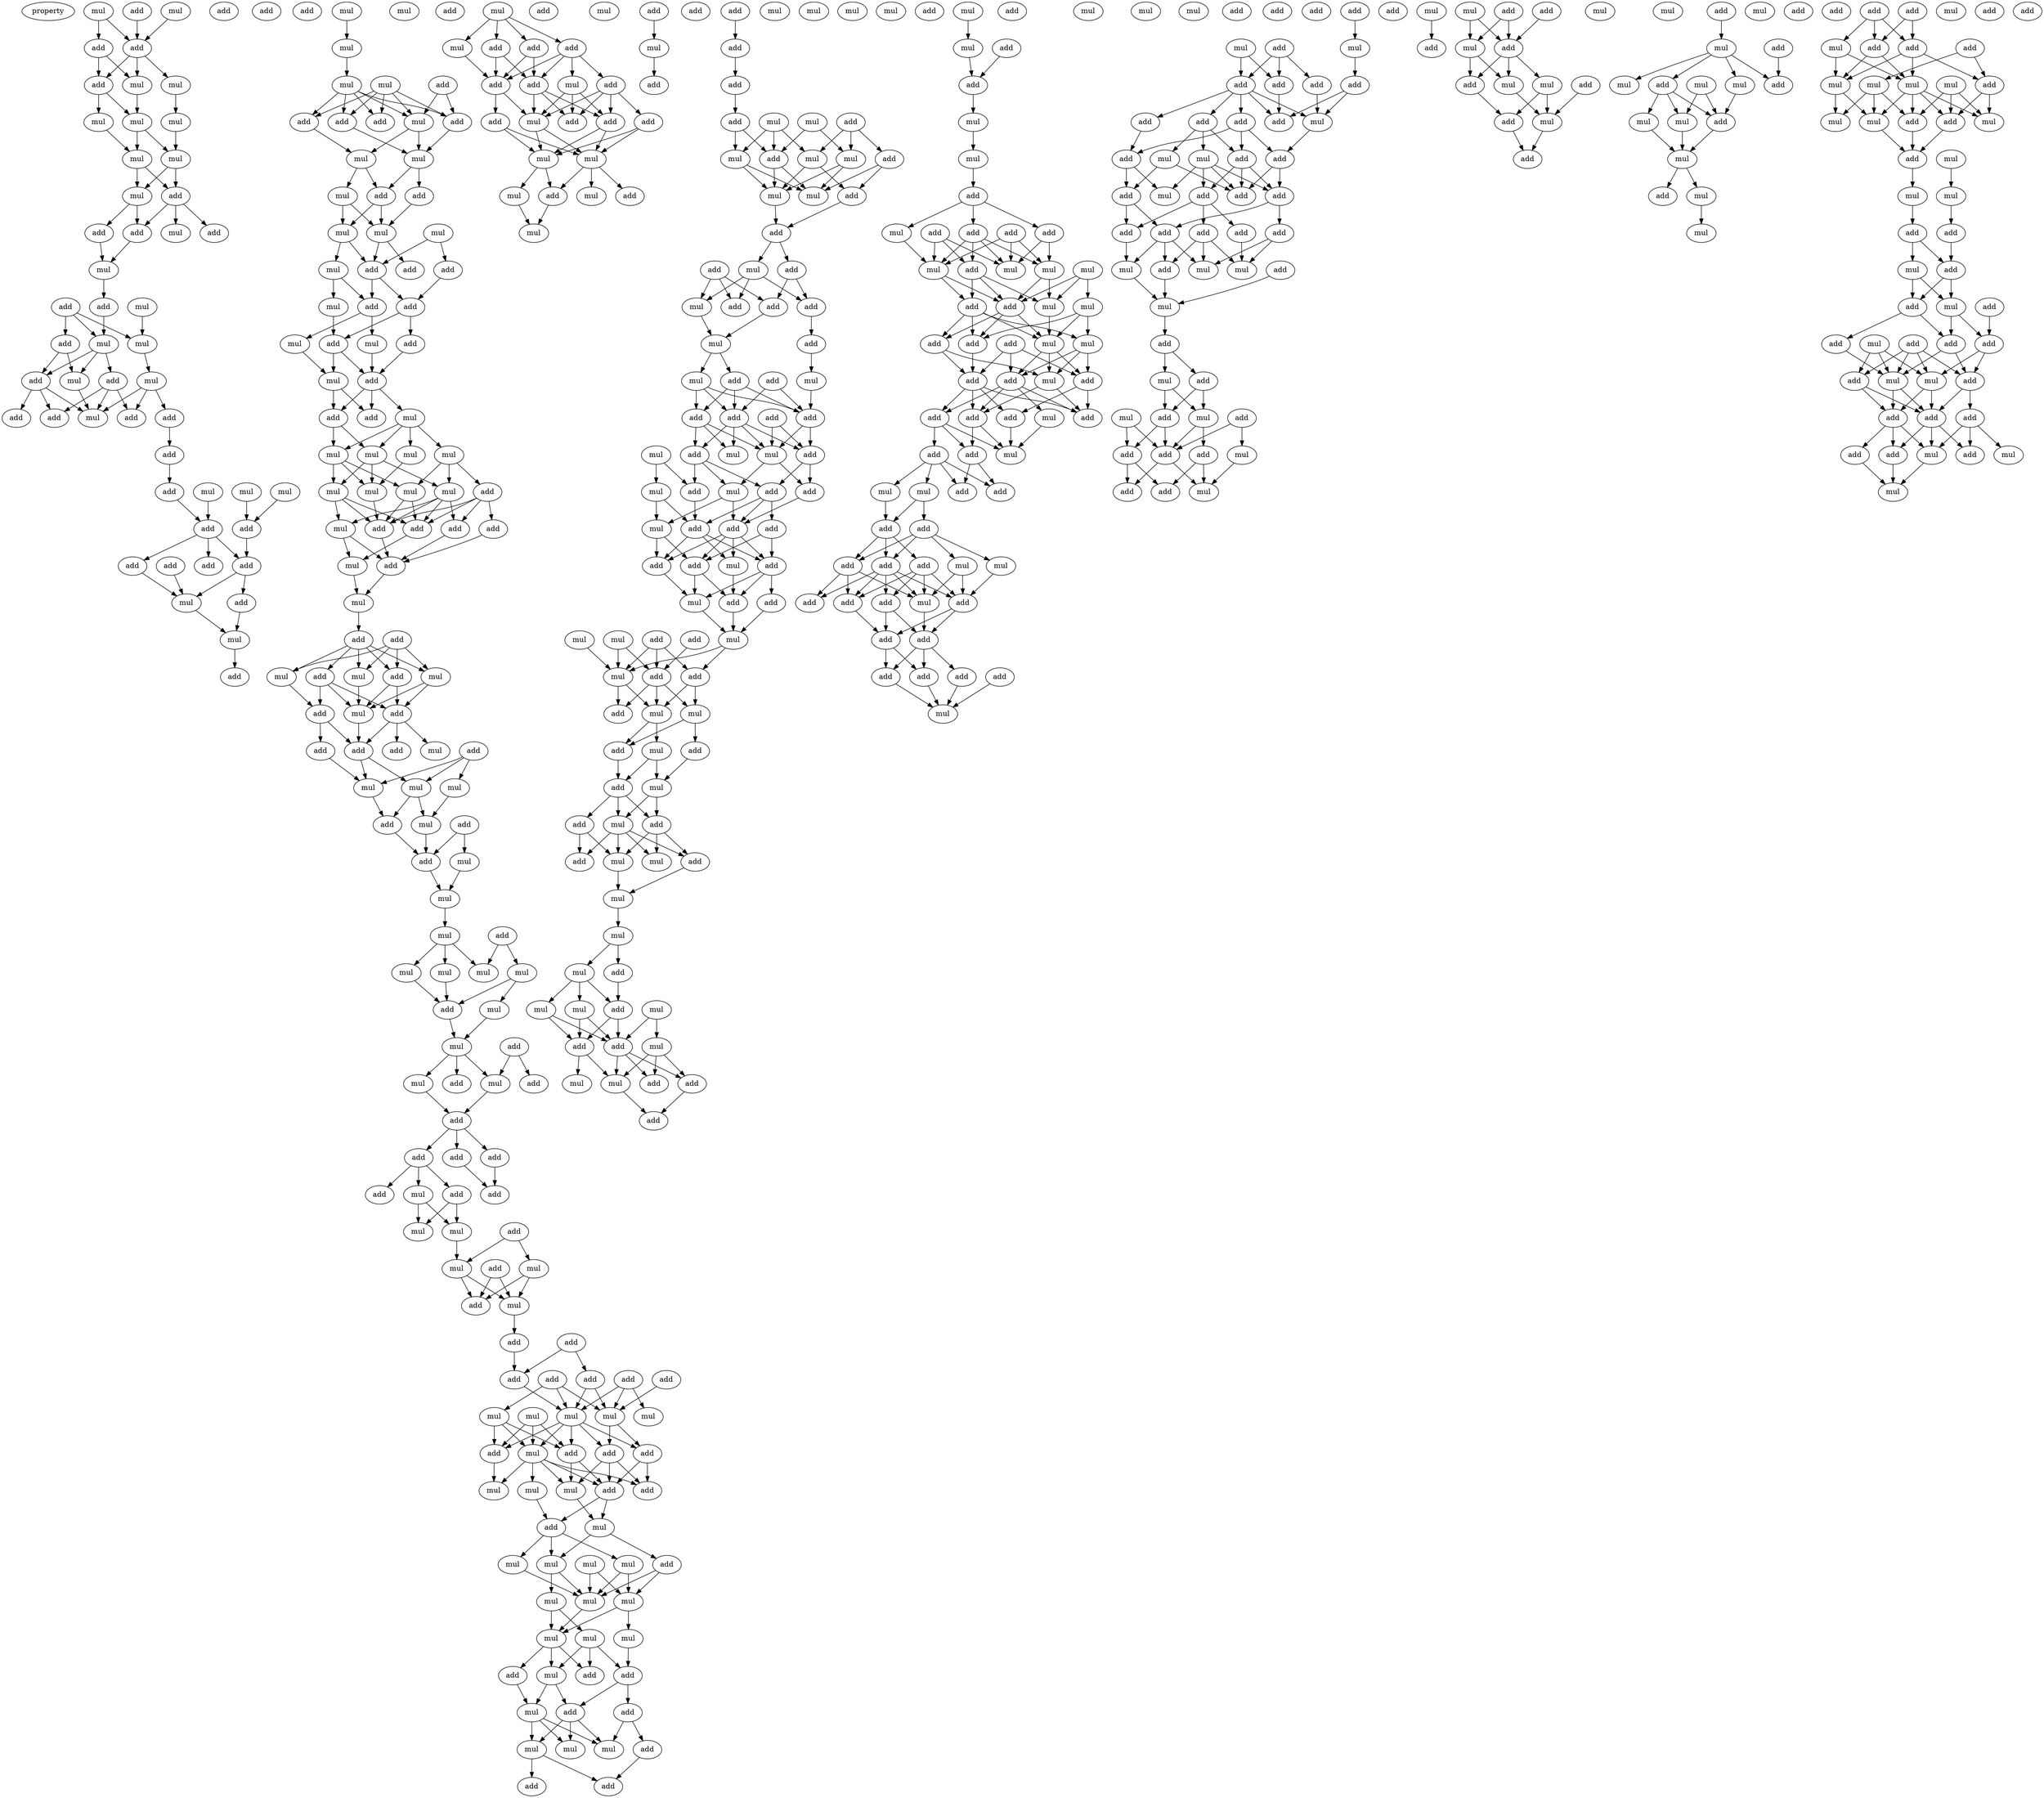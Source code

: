 digraph {
    node [fontcolor=black]
    property [mul=2,lf=1.1]
    0 [ label = mul ];
    1 [ label = mul ];
    2 [ label = add ];
    3 [ label = add ];
    4 [ label = add ];
    5 [ label = add ];
    6 [ label = add ];
    7 [ label = mul ];
    8 [ label = mul ];
    9 [ label = mul ];
    10 [ label = mul ];
    11 [ label = mul ];
    12 [ label = mul ];
    13 [ label = mul ];
    14 [ label = mul ];
    15 [ label = add ];
    16 [ label = mul ];
    17 [ label = add ];
    18 [ label = add ];
    19 [ label = add ];
    20 [ label = mul ];
    21 [ label = add ];
    22 [ label = add ];
    23 [ label = mul ];
    24 [ label = add ];
    25 [ label = mul ];
    26 [ label = mul ];
    27 [ label = add ];
    28 [ label = add ];
    29 [ label = mul ];
    30 [ label = mul ];
    31 [ label = add ];
    32 [ label = mul ];
    33 [ label = add ];
    34 [ label = add ];
    35 [ label = add ];
    36 [ label = add ];
    37 [ label = mul ];
    38 [ label = add ];
    39 [ label = add ];
    40 [ label = mul ];
    41 [ label = mul ];
    42 [ label = add ];
    43 [ label = add ];
    44 [ label = add ];
    45 [ label = add ];
    46 [ label = add ];
    47 [ label = add ];
    48 [ label = add ];
    49 [ label = mul ];
    50 [ label = add ];
    51 [ label = mul ];
    52 [ label = add ];
    53 [ label = mul ];
    54 [ label = mul ];
    55 [ label = mul ];
    56 [ label = add ];
    57 [ label = mul ];
    58 [ label = add ];
    59 [ label = add ];
    60 [ label = mul ];
    61 [ label = add ];
    62 [ label = add ];
    63 [ label = mul ];
    64 [ label = mul ];
    65 [ label = add ];
    66 [ label = add ];
    67 [ label = mul ];
    68 [ label = mul ];
    69 [ label = mul ];
    70 [ label = mul ];
    71 [ label = add ];
    72 [ label = add ];
    73 [ label = mul ];
    74 [ label = add ];
    75 [ label = add ];
    76 [ label = mul ];
    77 [ label = add ];
    78 [ label = mul ];
    79 [ label = add ];
    80 [ label = add ];
    81 [ label = mul ];
    82 [ label = mul ];
    83 [ label = add ];
    84 [ label = mul ];
    85 [ label = add ];
    86 [ label = add ];
    87 [ label = mul ];
    88 [ label = mul ];
    89 [ label = mul ];
    90 [ label = mul ];
    91 [ label = mul ];
    92 [ label = add ];
    93 [ label = mul ];
    94 [ label = mul ];
    95 [ label = mul ];
    96 [ label = add ];
    97 [ label = mul ];
    98 [ label = add ];
    99 [ label = add ];
    100 [ label = add ];
    101 [ label = mul ];
    102 [ label = add ];
    103 [ label = mul ];
    104 [ label = mul ];
    105 [ label = add ];
    106 [ label = add ];
    107 [ label = mul ];
    108 [ label = add ];
    109 [ label = mul ];
    110 [ label = mul ];
    111 [ label = add ];
    112 [ label = add ];
    113 [ label = mul ];
    114 [ label = add ];
    115 [ label = add ];
    116 [ label = add ];
    117 [ label = add ];
    118 [ label = mul ];
    119 [ label = add ];
    120 [ label = mul ];
    121 [ label = mul ];
    122 [ label = mul ];
    123 [ label = add ];
    124 [ label = mul ];
    125 [ label = add ];
    126 [ label = add ];
    127 [ label = mul ];
    128 [ label = mul ];
    129 [ label = mul ];
    130 [ label = add ];
    131 [ label = mul ];
    132 [ label = mul ];
    133 [ label = mul ];
    134 [ label = mul ];
    135 [ label = mul ];
    136 [ label = add ];
    137 [ label = add ];
    138 [ label = mul ];
    139 [ label = mul ];
    140 [ label = add ];
    141 [ label = mul ];
    142 [ label = add ];
    143 [ label = add ];
    144 [ label = add ];
    145 [ label = add ];
    146 [ label = add ];
    147 [ label = add ];
    148 [ label = mul ];
    149 [ label = add ];
    150 [ label = add ];
    151 [ label = mul ];
    152 [ label = mul ];
    153 [ label = add ];
    154 [ label = add ];
    155 [ label = mul ];
    156 [ label = add ];
    157 [ label = mul ];
    158 [ label = mul ];
    159 [ label = add ];
    160 [ label = add ];
    161 [ label = add ];
    162 [ label = add ];
    163 [ label = add ];
    164 [ label = add ];
    165 [ label = add ];
    166 [ label = add ];
    167 [ label = mul ];
    168 [ label = mul ];
    169 [ label = mul ];
    170 [ label = mul ];
    171 [ label = mul ];
    172 [ label = add ];
    173 [ label = add ];
    174 [ label = add ];
    175 [ label = add ];
    176 [ label = mul ];
    177 [ label = mul ];
    178 [ label = add ];
    179 [ label = mul ];
    180 [ label = mul ];
    181 [ label = add ];
    182 [ label = add ];
    183 [ label = mul ];
    184 [ label = add ];
    185 [ label = mul ];
    186 [ label = mul ];
    187 [ label = mul ];
    188 [ label = mul ];
    189 [ label = mul ];
    190 [ label = mul ];
    191 [ label = mul ];
    192 [ label = mul ];
    193 [ label = mul ];
    194 [ label = mul ];
    195 [ label = add ];
    196 [ label = add ];
    197 [ label = add ];
    198 [ label = mul ];
    199 [ label = add ];
    200 [ label = mul ];
    201 [ label = add ];
    202 [ label = mul ];
    203 [ label = add ];
    204 [ label = mul ];
    205 [ label = mul ];
    206 [ label = mul ];
    207 [ label = add ];
    208 [ label = add ];
    209 [ label = add ];
    210 [ label = add ];
    211 [ label = mul ];
    212 [ label = add ];
    213 [ label = add ];
    214 [ label = mul ];
    215 [ label = add ];
    216 [ label = add ];
    217 [ label = add ];
    218 [ label = add ];
    219 [ label = add ];
    220 [ label = add ];
    221 [ label = mul ];
    222 [ label = mul ];
    223 [ label = mul ];
    224 [ label = add ];
    225 [ label = mul ];
    226 [ label = mul ];
    227 [ label = add ];
    228 [ label = add ];
    229 [ label = mul ];
    230 [ label = mul ];
    231 [ label = add ];
    232 [ label = mul ];
    233 [ label = add ];
    234 [ label = add ];
    235 [ label = add ];
    236 [ label = mul ];
    237 [ label = mul ];
    238 [ label = mul ];
    239 [ label = add ];
    240 [ label = add ];
    241 [ label = add ];
    242 [ label = mul ];
    243 [ label = add ];
    244 [ label = mul ];
    245 [ label = add ];
    246 [ label = mul ];
    247 [ label = mul ];
    248 [ label = add ];
    249 [ label = mul ];
    250 [ label = add ];
    251 [ label = mul ];
    252 [ label = mul ];
    253 [ label = add ];
    254 [ label = mul ];
    255 [ label = add ];
    256 [ label = mul ];
    257 [ label = add ];
    258 [ label = add ];
    259 [ label = mul ];
    260 [ label = add ];
    261 [ label = add ];
    262 [ label = add ];
    263 [ label = mul ];
    264 [ label = add ];
    265 [ label = mul ];
    266 [ label = add ];
    267 [ label = mul ];
    268 [ label = add ];
    269 [ label = add ];
    270 [ label = add ];
    271 [ label = add ];
    272 [ label = mul ];
    273 [ label = mul ];
    274 [ label = add ];
    275 [ label = mul ];
    276 [ label = add ];
    277 [ label = add ];
    278 [ label = mul ];
    279 [ label = mul ];
    280 [ label = add ];
    281 [ label = add ];
    282 [ label = add ];
    283 [ label = mul ];
    284 [ label = add ];
    285 [ label = add ];
    286 [ label = mul ];
    287 [ label = add ];
    288 [ label = add ];
    289 [ label = add ];
    290 [ label = mul ];
    291 [ label = add ];
    292 [ label = add ];
    293 [ label = mul ];
    294 [ label = add ];
    295 [ label = mul ];
    296 [ label = add ];
    297 [ label = mul ];
    298 [ label = mul ];
    299 [ label = add ];
    300 [ label = add ];
    301 [ label = mul ];
    302 [ label = mul ];
    303 [ label = add ];
    304 [ label = mul ];
    305 [ label = add ];
    306 [ label = add ];
    307 [ label = mul ];
    308 [ label = add ];
    309 [ label = add ];
    310 [ label = add ];
    311 [ label = mul ];
    312 [ label = mul ];
    313 [ label = mul ];
    314 [ label = add ];
    315 [ label = add ];
    316 [ label = mul ];
    317 [ label = mul ];
    318 [ label = add ];
    319 [ label = mul ];
    320 [ label = add ];
    321 [ label = mul ];
    322 [ label = mul ];
    323 [ label = add ];
    324 [ label = mul ];
    325 [ label = add ];
    326 [ label = add ];
    327 [ label = mul ];
    328 [ label = mul ];
    329 [ label = mul ];
    330 [ label = add ];
    331 [ label = add ];
    332 [ label = add ];
    333 [ label = mul ];
    334 [ label = mul ];
    335 [ label = add ];
    336 [ label = mul ];
    337 [ label = add ];
    338 [ label = add ];
    339 [ label = mul ];
    340 [ label = mul ];
    341 [ label = mul ];
    342 [ label = mul ];
    343 [ label = add ];
    344 [ label = add ];
    345 [ label = add ];
    346 [ label = mul ];
    347 [ label = add ];
    348 [ label = add ];
    349 [ label = add ];
    350 [ label = mul ];
    351 [ label = mul ];
    352 [ label = mul ];
    353 [ label = mul ];
    354 [ label = add ];
    355 [ label = add ];
    356 [ label = mul ];
    357 [ label = mul ];
    358 [ label = add ];
    359 [ label = add ];
    360 [ label = mul ];
    361 [ label = mul ];
    362 [ label = add ];
    363 [ label = add ];
    364 [ label = mul ];
    365 [ label = add ];
    366 [ label = add ];
    367 [ label = add ];
    368 [ label = add ];
    369 [ label = add ];
    370 [ label = add ];
    371 [ label = add ];
    372 [ label = mul ];
    373 [ label = add ];
    374 [ label = add ];
    375 [ label = mul ];
    376 [ label = add ];
    377 [ label = add ];
    378 [ label = mul ];
    379 [ label = mul ];
    380 [ label = add ];
    381 [ label = add ];
    382 [ label = add ];
    383 [ label = mul ];
    384 [ label = add ];
    385 [ label = mul ];
    386 [ label = add ];
    387 [ label = add ];
    388 [ label = add ];
    389 [ label = add ];
    390 [ label = mul ];
    391 [ label = add ];
    392 [ label = add ];
    393 [ label = add ];
    394 [ label = add ];
    395 [ label = add ];
    396 [ label = add ];
    397 [ label = add ];
    398 [ label = add ];
    399 [ label = add ];
    400 [ label = mul ];
    401 [ label = add ];
    402 [ label = add ];
    403 [ label = mul ];
    404 [ label = add ];
    405 [ label = mul ];
    406 [ label = add ];
    407 [ label = add ];
    408 [ label = add ];
    409 [ label = add ];
    410 [ label = mul ];
    411 [ label = add ];
    412 [ label = add ];
    413 [ label = add ];
    414 [ label = add ];
    415 [ label = add ];
    416 [ label = add ];
    417 [ label = mul ];
    418 [ label = add ];
    419 [ label = mul ];
    420 [ label = mul ];
    421 [ label = add ];
    422 [ label = add ];
    423 [ label = add ];
    424 [ label = add ];
    425 [ label = add ];
    426 [ label = add ];
    427 [ label = add ];
    428 [ label = add ];
    429 [ label = add ];
    430 [ label = add ];
    431 [ label = add ];
    432 [ label = mul ];
    433 [ label = mul ];
    434 [ label = mul ];
    435 [ label = mul ];
    436 [ label = add ];
    437 [ label = mul ];
    438 [ label = add ];
    439 [ label = mul ];
    440 [ label = add ];
    441 [ label = add ];
    442 [ label = mul ];
    443 [ label = add ];
    444 [ label = add ];
    445 [ label = mul ];
    446 [ label = add ];
    447 [ label = mul ];
    448 [ label = add ];
    449 [ label = add ];
    450 [ label = mul ];
    451 [ label = add ];
    452 [ label = add ];
    453 [ label = mul ];
    454 [ label = add ];
    455 [ label = mul ];
    456 [ label = add ];
    457 [ label = mul ];
    458 [ label = add ];
    459 [ label = mul ];
    460 [ label = add ];
    461 [ label = mul ];
    462 [ label = add ];
    463 [ label = mul ];
    464 [ label = add ];
    465 [ label = mul ];
    466 [ label = add ];
    467 [ label = mul ];
    468 [ label = add ];
    469 [ label = mul ];
    470 [ label = mul ];
    471 [ label = mul ];
    472 [ label = add ];
    473 [ label = add ];
    474 [ label = mul ];
    475 [ label = mul ];
    476 [ label = mul ];
    477 [ label = add ];
    478 [ label = mul ];
    479 [ label = add ];
    480 [ label = add ];
    481 [ label = add ];
    482 [ label = mul ];
    483 [ label = mul ];
    484 [ label = add ];
    485 [ label = add ];
    486 [ label = add ];
    487 [ label = add ];
    488 [ label = mul ];
    489 [ label = add ];
    490 [ label = mul ];
    491 [ label = add ];
    492 [ label = mul ];
    493 [ label = mul ];
    494 [ label = mul ];
    495 [ label = add ];
    496 [ label = mul ];
    497 [ label = mul ];
    498 [ label = add ];
    499 [ label = mul ];
    500 [ label = add ];
    501 [ label = mul ];
    502 [ label = mul ];
    503 [ label = mul ];
    504 [ label = add ];
    505 [ label = mul ];
    506 [ label = add ];
    507 [ label = add ];
    508 [ label = mul ];
    509 [ label = add ];
    510 [ label = add ];
    511 [ label = mul ];
    512 [ label = add ];
    513 [ label = add ];
    514 [ label = add ];
    515 [ label = mul ];
    516 [ label = add ];
    517 [ label = mul ];
    518 [ label = add ];
    519 [ label = add ];
    520 [ label = mul ];
    521 [ label = add ];
    522 [ label = add ];
    523 [ label = add ];
    524 [ label = mul ];
    525 [ label = mul ];
    526 [ label = add ];
    527 [ label = add ];
    528 [ label = add ];
    529 [ label = add ];
    530 [ label = mul ];
    531 [ label = add ];
    0 -> 5 [ name = 0 ];
    1 -> 4 [ name = 1 ];
    1 -> 5 [ name = 2 ];
    2 -> 5 [ name = 3 ];
    4 -> 6 [ name = 4 ];
    4 -> 8 [ name = 5 ];
    5 -> 6 [ name = 6 ];
    5 -> 7 [ name = 7 ];
    5 -> 8 [ name = 8 ];
    6 -> 9 [ name = 9 ];
    6 -> 11 [ name = 10 ];
    7 -> 10 [ name = 11 ];
    8 -> 9 [ name = 12 ];
    9 -> 12 [ name = 13 ];
    9 -> 13 [ name = 14 ];
    10 -> 12 [ name = 15 ];
    11 -> 13 [ name = 16 ];
    12 -> 14 [ name = 17 ];
    12 -> 15 [ name = 18 ];
    13 -> 14 [ name = 19 ];
    13 -> 15 [ name = 20 ];
    14 -> 18 [ name = 21 ];
    14 -> 19 [ name = 22 ];
    15 -> 16 [ name = 23 ];
    15 -> 17 [ name = 24 ];
    15 -> 18 [ name = 25 ];
    18 -> 20 [ name = 26 ];
    19 -> 20 [ name = 27 ];
    20 -> 22 [ name = 28 ];
    21 -> 24 [ name = 29 ];
    21 -> 25 [ name = 30 ];
    21 -> 26 [ name = 31 ];
    22 -> 25 [ name = 32 ];
    23 -> 26 [ name = 33 ];
    24 -> 28 [ name = 34 ];
    24 -> 29 [ name = 35 ];
    25 -> 27 [ name = 36 ];
    25 -> 28 [ name = 37 ];
    25 -> 29 [ name = 38 ];
    26 -> 30 [ name = 39 ];
    27 -> 32 [ name = 40 ];
    27 -> 33 [ name = 41 ];
    27 -> 35 [ name = 42 ];
    28 -> 32 [ name = 43 ];
    28 -> 34 [ name = 44 ];
    28 -> 35 [ name = 45 ];
    29 -> 32 [ name = 46 ];
    30 -> 31 [ name = 47 ];
    30 -> 32 [ name = 48 ];
    30 -> 33 [ name = 49 ];
    31 -> 36 [ name = 50 ];
    36 -> 38 [ name = 51 ];
    37 -> 43 [ name = 52 ];
    38 -> 42 [ name = 53 ];
    40 -> 43 [ name = 54 ];
    41 -> 42 [ name = 55 ];
    42 -> 44 [ name = 56 ];
    42 -> 46 [ name = 57 ];
    42 -> 48 [ name = 58 ];
    43 -> 46 [ name = 59 ];
    44 -> 49 [ name = 60 ];
    46 -> 49 [ name = 61 ];
    46 -> 50 [ name = 62 ];
    47 -> 49 [ name = 63 ];
    49 -> 51 [ name = 64 ];
    50 -> 51 [ name = 65 ];
    51 -> 52 [ name = 66 ];
    53 -> 54 [ name = 67 ];
    54 -> 55 [ name = 68 ];
    55 -> 58 [ name = 69 ];
    55 -> 59 [ name = 70 ];
    55 -> 60 [ name = 71 ];
    55 -> 61 [ name = 72 ];
    55 -> 62 [ name = 73 ];
    56 -> 60 [ name = 74 ];
    56 -> 62 [ name = 75 ];
    57 -> 58 [ name = 76 ];
    57 -> 59 [ name = 77 ];
    57 -> 60 [ name = 78 ];
    57 -> 61 [ name = 79 ];
    57 -> 62 [ name = 80 ];
    58 -> 64 [ name = 81 ];
    60 -> 63 [ name = 82 ];
    60 -> 64 [ name = 83 ];
    61 -> 63 [ name = 84 ];
    62 -> 64 [ name = 85 ];
    63 -> 65 [ name = 86 ];
    63 -> 67 [ name = 87 ];
    64 -> 65 [ name = 88 ];
    64 -> 66 [ name = 89 ];
    65 -> 68 [ name = 90 ];
    65 -> 70 [ name = 91 ];
    66 -> 68 [ name = 92 ];
    67 -> 68 [ name = 93 ];
    67 -> 70 [ name = 94 ];
    68 -> 72 [ name = 95 ];
    68 -> 74 [ name = 96 ];
    69 -> 71 [ name = 97 ];
    69 -> 72 [ name = 98 ];
    70 -> 72 [ name = 99 ];
    70 -> 73 [ name = 100 ];
    71 -> 77 [ name = 101 ];
    72 -> 75 [ name = 102 ];
    72 -> 77 [ name = 103 ];
    73 -> 75 [ name = 104 ];
    73 -> 76 [ name = 105 ];
    75 -> 78 [ name = 106 ];
    75 -> 81 [ name = 107 ];
    76 -> 79 [ name = 108 ];
    77 -> 79 [ name = 109 ];
    77 -> 80 [ name = 110 ];
    78 -> 83 [ name = 111 ];
    79 -> 82 [ name = 112 ];
    79 -> 83 [ name = 113 ];
    80 -> 83 [ name = 114 ];
    81 -> 82 [ name = 115 ];
    82 -> 85 [ name = 116 ];
    82 -> 86 [ name = 117 ];
    83 -> 84 [ name = 118 ];
    83 -> 85 [ name = 119 ];
    83 -> 86 [ name = 120 ];
    84 -> 87 [ name = 121 ];
    84 -> 88 [ name = 122 ];
    84 -> 89 [ name = 123 ];
    84 -> 90 [ name = 124 ];
    86 -> 89 [ name = 125 ];
    86 -> 90 [ name = 126 ];
    87 -> 93 [ name = 127 ];
    88 -> 91 [ name = 128 ];
    88 -> 92 [ name = 129 ];
    88 -> 94 [ name = 130 ];
    89 -> 91 [ name = 131 ];
    89 -> 93 [ name = 132 ];
    89 -> 95 [ name = 133 ];
    90 -> 93 [ name = 134 ];
    90 -> 94 [ name = 135 ];
    90 -> 95 [ name = 136 ];
    91 -> 96 [ name = 137 ];
    91 -> 97 [ name = 138 ];
    91 -> 99 [ name = 139 ];
    91 -> 100 [ name = 140 ];
    92 -> 96 [ name = 141 ];
    92 -> 98 [ name = 142 ];
    92 -> 99 [ name = 143 ];
    92 -> 100 [ name = 144 ];
    93 -> 96 [ name = 145 ];
    94 -> 96 [ name = 146 ];
    94 -> 100 [ name = 147 ];
    95 -> 96 [ name = 148 ];
    95 -> 97 [ name = 149 ];
    95 -> 100 [ name = 150 ];
    96 -> 102 [ name = 151 ];
    97 -> 101 [ name = 152 ];
    97 -> 102 [ name = 153 ];
    98 -> 102 [ name = 154 ];
    99 -> 102 [ name = 155 ];
    100 -> 101 [ name = 156 ];
    101 -> 103 [ name = 157 ];
    102 -> 103 [ name = 158 ];
    103 -> 106 [ name = 159 ];
    105 -> 107 [ name = 160 ];
    105 -> 109 [ name = 161 ];
    105 -> 110 [ name = 162 ];
    105 -> 111 [ name = 163 ];
    106 -> 107 [ name = 164 ];
    106 -> 108 [ name = 165 ];
    106 -> 109 [ name = 166 ];
    106 -> 110 [ name = 167 ];
    106 -> 111 [ name = 168 ];
    107 -> 113 [ name = 169 ];
    108 -> 112 [ name = 170 ];
    108 -> 113 [ name = 171 ];
    108 -> 114 [ name = 172 ];
    109 -> 112 [ name = 173 ];
    109 -> 113 [ name = 174 ];
    110 -> 114 [ name = 175 ];
    111 -> 112 [ name = 176 ];
    111 -> 113 [ name = 177 ];
    112 -> 115 [ name = 178 ];
    112 -> 117 [ name = 179 ];
    112 -> 118 [ name = 180 ];
    113 -> 115 [ name = 181 ];
    114 -> 115 [ name = 182 ];
    114 -> 116 [ name = 183 ];
    115 -> 120 [ name = 184 ];
    115 -> 121 [ name = 185 ];
    116 -> 121 [ name = 186 ];
    119 -> 120 [ name = 187 ];
    119 -> 121 [ name = 188 ];
    119 -> 122 [ name = 189 ];
    120 -> 124 [ name = 190 ];
    120 -> 125 [ name = 191 ];
    121 -> 125 [ name = 192 ];
    122 -> 124 [ name = 193 ];
    123 -> 126 [ name = 194 ];
    123 -> 127 [ name = 195 ];
    124 -> 126 [ name = 196 ];
    125 -> 126 [ name = 197 ];
    126 -> 128 [ name = 198 ];
    127 -> 128 [ name = 199 ];
    128 -> 129 [ name = 200 ];
    129 -> 131 [ name = 201 ];
    129 -> 132 [ name = 202 ];
    129 -> 134 [ name = 203 ];
    130 -> 131 [ name = 204 ];
    130 -> 133 [ name = 205 ];
    132 -> 136 [ name = 206 ];
    133 -> 135 [ name = 207 ];
    133 -> 136 [ name = 208 ];
    134 -> 136 [ name = 209 ];
    135 -> 138 [ name = 210 ];
    136 -> 138 [ name = 211 ];
    137 -> 139 [ name = 212 ];
    137 -> 140 [ name = 213 ];
    138 -> 139 [ name = 214 ];
    138 -> 141 [ name = 215 ];
    138 -> 142 [ name = 216 ];
    139 -> 143 [ name = 217 ];
    141 -> 143 [ name = 218 ];
    143 -> 144 [ name = 219 ];
    143 -> 145 [ name = 220 ];
    143 -> 146 [ name = 221 ];
    144 -> 147 [ name = 222 ];
    144 -> 148 [ name = 223 ];
    144 -> 149 [ name = 224 ];
    145 -> 150 [ name = 225 ];
    146 -> 150 [ name = 226 ];
    148 -> 151 [ name = 227 ];
    148 -> 152 [ name = 228 ];
    149 -> 151 [ name = 229 ];
    149 -> 152 [ name = 230 ];
    152 -> 157 [ name = 231 ];
    153 -> 155 [ name = 232 ];
    153 -> 157 [ name = 233 ];
    155 -> 158 [ name = 234 ];
    155 -> 159 [ name = 235 ];
    156 -> 158 [ name = 236 ];
    156 -> 159 [ name = 237 ];
    157 -> 158 [ name = 238 ];
    157 -> 159 [ name = 239 ];
    158 -> 160 [ name = 240 ];
    160 -> 163 [ name = 241 ];
    161 -> 163 [ name = 242 ];
    161 -> 165 [ name = 243 ];
    162 -> 167 [ name = 244 ];
    162 -> 168 [ name = 245 ];
    162 -> 169 [ name = 246 ];
    163 -> 168 [ name = 247 ];
    164 -> 169 [ name = 248 ];
    165 -> 168 [ name = 249 ];
    165 -> 169 [ name = 250 ];
    166 -> 168 [ name = 251 ];
    166 -> 169 [ name = 252 ];
    166 -> 171 [ name = 253 ];
    168 -> 172 [ name = 254 ];
    168 -> 173 [ name = 255 ];
    168 -> 174 [ name = 256 ];
    168 -> 175 [ name = 257 ];
    168 -> 176 [ name = 258 ];
    169 -> 172 [ name = 259 ];
    169 -> 174 [ name = 260 ];
    170 -> 173 [ name = 261 ];
    170 -> 175 [ name = 262 ];
    170 -> 176 [ name = 263 ];
    171 -> 173 [ name = 264 ];
    171 -> 175 [ name = 265 ];
    171 -> 176 [ name = 266 ];
    172 -> 178 [ name = 267 ];
    172 -> 179 [ name = 268 ];
    172 -> 181 [ name = 269 ];
    173 -> 177 [ name = 270 ];
    174 -> 178 [ name = 271 ];
    174 -> 181 [ name = 272 ];
    175 -> 179 [ name = 273 ];
    175 -> 181 [ name = 274 ];
    176 -> 177 [ name = 275 ];
    176 -> 178 [ name = 276 ];
    176 -> 179 [ name = 277 ];
    176 -> 180 [ name = 278 ];
    176 -> 181 [ name = 279 ];
    179 -> 183 [ name = 280 ];
    180 -> 182 [ name = 281 ];
    181 -> 182 [ name = 282 ];
    181 -> 183 [ name = 283 ];
    182 -> 185 [ name = 284 ];
    182 -> 186 [ name = 285 ];
    182 -> 188 [ name = 286 ];
    183 -> 184 [ name = 287 ];
    183 -> 185 [ name = 288 ];
    184 -> 189 [ name = 289 ];
    184 -> 191 [ name = 290 ];
    185 -> 189 [ name = 291 ];
    185 -> 190 [ name = 292 ];
    186 -> 189 [ name = 293 ];
    186 -> 191 [ name = 294 ];
    187 -> 189 [ name = 295 ];
    187 -> 191 [ name = 296 ];
    188 -> 189 [ name = 297 ];
    189 -> 192 [ name = 298 ];
    190 -> 192 [ name = 299 ];
    190 -> 194 [ name = 300 ];
    191 -> 192 [ name = 301 ];
    191 -> 193 [ name = 302 ];
    192 -> 196 [ name = 303 ];
    192 -> 197 [ name = 304 ];
    192 -> 198 [ name = 305 ];
    193 -> 195 [ name = 306 ];
    194 -> 195 [ name = 307 ];
    194 -> 197 [ name = 308 ];
    194 -> 198 [ name = 309 ];
    195 -> 199 [ name = 310 ];
    195 -> 201 [ name = 311 ];
    196 -> 200 [ name = 312 ];
    198 -> 199 [ name = 313 ];
    198 -> 200 [ name = 314 ];
    199 -> 202 [ name = 315 ];
    199 -> 204 [ name = 316 ];
    199 -> 205 [ name = 317 ];
    200 -> 202 [ name = 318 ];
    200 -> 204 [ name = 319 ];
    200 -> 205 [ name = 320 ];
    201 -> 202 [ name = 321 ];
    201 -> 203 [ name = 322 ];
    203 -> 207 [ name = 323 ];
    205 -> 207 [ name = 324 ];
    205 -> 208 [ name = 325 ];
    206 -> 209 [ name = 326 ];
    206 -> 210 [ name = 327 ];
    206 -> 211 [ name = 328 ];
    206 -> 212 [ name = 329 ];
    209 -> 215 [ name = 330 ];
    209 -> 216 [ name = 331 ];
    210 -> 213 [ name = 332 ];
    210 -> 214 [ name = 333 ];
    210 -> 215 [ name = 334 ];
    210 -> 216 [ name = 335 ];
    211 -> 215 [ name = 336 ];
    212 -> 215 [ name = 337 ];
    212 -> 216 [ name = 338 ];
    213 -> 217 [ name = 339 ];
    213 -> 219 [ name = 340 ];
    213 -> 220 [ name = 341 ];
    213 -> 221 [ name = 342 ];
    214 -> 219 [ name = 343 ];
    214 -> 220 [ name = 344 ];
    214 -> 221 [ name = 345 ];
    215 -> 218 [ name = 346 ];
    215 -> 221 [ name = 347 ];
    216 -> 219 [ name = 348 ];
    216 -> 220 [ name = 349 ];
    216 -> 221 [ name = 350 ];
    217 -> 222 [ name = 351 ];
    217 -> 223 [ name = 352 ];
    218 -> 222 [ name = 353 ];
    218 -> 223 [ name = 354 ];
    219 -> 222 [ name = 355 ];
    219 -> 223 [ name = 356 ];
    221 -> 222 [ name = 357 ];
    221 -> 223 [ name = 358 ];
    222 -> 225 [ name = 359 ];
    222 -> 227 [ name = 360 ];
    223 -> 226 [ name = 361 ];
    223 -> 227 [ name = 362 ];
    223 -> 228 [ name = 363 ];
    225 -> 229 [ name = 364 ];
    227 -> 229 [ name = 365 ];
    231 -> 232 [ name = 366 ];
    232 -> 233 [ name = 367 ];
    235 -> 239 [ name = 368 ];
    239 -> 240 [ name = 369 ];
    240 -> 241 [ name = 370 ];
    241 -> 248 [ name = 371 ];
    241 -> 249 [ name = 372 ];
    242 -> 246 [ name = 373 ];
    242 -> 248 [ name = 374 ];
    243 -> 245 [ name = 375 ];
    243 -> 246 [ name = 376 ];
    243 -> 247 [ name = 377 ];
    244 -> 247 [ name = 378 ];
    244 -> 248 [ name = 379 ];
    244 -> 249 [ name = 380 ];
    245 -> 250 [ name = 381 ];
    245 -> 252 [ name = 382 ];
    246 -> 251 [ name = 383 ];
    246 -> 252 [ name = 384 ];
    247 -> 250 [ name = 385 ];
    247 -> 251 [ name = 386 ];
    248 -> 251 [ name = 387 ];
    248 -> 252 [ name = 388 ];
    249 -> 251 [ name = 389 ];
    249 -> 252 [ name = 390 ];
    250 -> 253 [ name = 391 ];
    251 -> 253 [ name = 392 ];
    253 -> 255 [ name = 393 ];
    253 -> 256 [ name = 394 ];
    255 -> 260 [ name = 395 ];
    255 -> 261 [ name = 396 ];
    256 -> 258 [ name = 397 ];
    256 -> 259 [ name = 398 ];
    256 -> 260 [ name = 399 ];
    257 -> 258 [ name = 400 ];
    257 -> 259 [ name = 401 ];
    257 -> 261 [ name = 402 ];
    259 -> 263 [ name = 403 ];
    260 -> 262 [ name = 404 ];
    261 -> 263 [ name = 405 ];
    262 -> 267 [ name = 406 ];
    263 -> 265 [ name = 407 ];
    263 -> 266 [ name = 408 ];
    264 -> 268 [ name = 409 ];
    264 -> 270 [ name = 410 ];
    265 -> 268 [ name = 411 ];
    265 -> 270 [ name = 412 ];
    265 -> 271 [ name = 413 ];
    266 -> 268 [ name = 414 ];
    266 -> 270 [ name = 415 ];
    266 -> 271 [ name = 416 ];
    267 -> 268 [ name = 417 ];
    268 -> 273 [ name = 418 ];
    268 -> 276 [ name = 419 ];
    269 -> 273 [ name = 420 ];
    269 -> 276 [ name = 421 ];
    270 -> 273 [ name = 422 ];
    270 -> 274 [ name = 423 ];
    270 -> 275 [ name = 424 ];
    270 -> 276 [ name = 425 ];
    271 -> 273 [ name = 426 ];
    271 -> 274 [ name = 427 ];
    271 -> 275 [ name = 428 ];
    272 -> 279 [ name = 429 ];
    272 -> 280 [ name = 430 ];
    273 -> 277 [ name = 431 ];
    273 -> 278 [ name = 432 ];
    274 -> 278 [ name = 433 ];
    274 -> 280 [ name = 434 ];
    274 -> 281 [ name = 435 ];
    276 -> 277 [ name = 436 ];
    276 -> 281 [ name = 437 ];
    277 -> 284 [ name = 438 ];
    278 -> 283 [ name = 439 ];
    278 -> 284 [ name = 440 ];
    279 -> 283 [ name = 441 ];
    279 -> 285 [ name = 442 ];
    280 -> 285 [ name = 443 ];
    281 -> 282 [ name = 444 ];
    281 -> 284 [ name = 445 ];
    281 -> 285 [ name = 446 ];
    282 -> 287 [ name = 447 ];
    282 -> 289 [ name = 448 ];
    283 -> 287 [ name = 449 ];
    283 -> 288 [ name = 450 ];
    284 -> 286 [ name = 451 ];
    284 -> 287 [ name = 452 ];
    284 -> 288 [ name = 453 ];
    284 -> 289 [ name = 454 ];
    285 -> 286 [ name = 455 ];
    285 -> 288 [ name = 456 ];
    285 -> 289 [ name = 457 ];
    286 -> 291 [ name = 458 ];
    287 -> 290 [ name = 459 ];
    287 -> 291 [ name = 460 ];
    288 -> 290 [ name = 461 ];
    289 -> 290 [ name = 462 ];
    289 -> 291 [ name = 463 ];
    289 -> 292 [ name = 464 ];
    290 -> 297 [ name = 465 ];
    291 -> 297 [ name = 466 ];
    292 -> 297 [ name = 467 ];
    293 -> 298 [ name = 468 ];
    294 -> 300 [ name = 469 ];
    295 -> 298 [ name = 470 ];
    295 -> 300 [ name = 471 ];
    296 -> 298 [ name = 472 ];
    296 -> 299 [ name = 473 ];
    296 -> 300 [ name = 474 ];
    297 -> 298 [ name = 475 ];
    297 -> 299 [ name = 476 ];
    298 -> 302 [ name = 477 ];
    298 -> 303 [ name = 478 ];
    299 -> 301 [ name = 479 ];
    299 -> 302 [ name = 480 ];
    300 -> 301 [ name = 481 ];
    300 -> 302 [ name = 482 ];
    300 -> 303 [ name = 483 ];
    301 -> 305 [ name = 484 ];
    301 -> 306 [ name = 485 ];
    302 -> 304 [ name = 486 ];
    302 -> 305 [ name = 487 ];
    304 -> 307 [ name = 488 ];
    304 -> 308 [ name = 489 ];
    305 -> 308 [ name = 490 ];
    306 -> 307 [ name = 491 ];
    307 -> 309 [ name = 492 ];
    307 -> 311 [ name = 493 ];
    308 -> 309 [ name = 494 ];
    308 -> 310 [ name = 495 ];
    308 -> 311 [ name = 496 ];
    309 -> 312 [ name = 497 ];
    309 -> 313 [ name = 498 ];
    309 -> 314 [ name = 499 ];
    310 -> 312 [ name = 500 ];
    310 -> 315 [ name = 501 ];
    311 -> 312 [ name = 502 ];
    311 -> 313 [ name = 503 ];
    311 -> 314 [ name = 504 ];
    311 -> 315 [ name = 505 ];
    312 -> 316 [ name = 506 ];
    314 -> 316 [ name = 507 ];
    316 -> 317 [ name = 508 ];
    317 -> 319 [ name = 509 ];
    317 -> 320 [ name = 510 ];
    319 -> 321 [ name = 511 ];
    319 -> 322 [ name = 512 ];
    319 -> 323 [ name = 513 ];
    320 -> 323 [ name = 514 ];
    321 -> 325 [ name = 515 ];
    321 -> 326 [ name = 516 ];
    322 -> 325 [ name = 517 ];
    322 -> 326 [ name = 518 ];
    323 -> 325 [ name = 519 ];
    323 -> 326 [ name = 520 ];
    324 -> 326 [ name = 521 ];
    324 -> 327 [ name = 522 ];
    325 -> 328 [ name = 523 ];
    325 -> 329 [ name = 524 ];
    326 -> 329 [ name = 525 ];
    326 -> 330 [ name = 526 ];
    326 -> 331 [ name = 527 ];
    327 -> 329 [ name = 528 ];
    327 -> 330 [ name = 529 ];
    327 -> 331 [ name = 530 ];
    329 -> 332 [ name = 531 ];
    331 -> 332 [ name = 532 ];
    333 -> 334 [ name = 533 ];
    334 -> 338 [ name = 534 ];
    337 -> 338 [ name = 535 ];
    338 -> 339 [ name = 536 ];
    339 -> 342 [ name = 537 ];
    342 -> 344 [ name = 538 ];
    344 -> 346 [ name = 539 ];
    344 -> 347 [ name = 540 ];
    344 -> 348 [ name = 541 ];
    345 -> 350 [ name = 542 ];
    345 -> 351 [ name = 543 ];
    345 -> 353 [ name = 544 ];
    346 -> 353 [ name = 545 ];
    347 -> 350 [ name = 546 ];
    347 -> 351 [ name = 547 ];
    347 -> 353 [ name = 548 ];
    347 -> 354 [ name = 549 ];
    348 -> 350 [ name = 550 ];
    348 -> 351 [ name = 551 ];
    349 -> 350 [ name = 552 ];
    349 -> 353 [ name = 553 ];
    349 -> 354 [ name = 554 ];
    351 -> 356 [ name = 555 ];
    351 -> 358 [ name = 556 ];
    352 -> 356 [ name = 557 ];
    352 -> 357 [ name = 558 ];
    352 -> 358 [ name = 559 ];
    353 -> 355 [ name = 560 ];
    353 -> 358 [ name = 561 ];
    354 -> 355 [ name = 562 ];
    354 -> 356 [ name = 563 ];
    354 -> 358 [ name = 564 ];
    355 -> 359 [ name = 565 ];
    355 -> 360 [ name = 566 ];
    355 -> 361 [ name = 567 ];
    355 -> 363 [ name = 568 ];
    356 -> 360 [ name = 569 ];
    357 -> 360 [ name = 570 ];
    357 -> 361 [ name = 571 ];
    357 -> 363 [ name = 572 ];
    358 -> 359 [ name = 573 ];
    358 -> 360 [ name = 574 ];
    358 -> 363 [ name = 575 ];
    359 -> 364 [ name = 576 ];
    359 -> 365 [ name = 577 ];
    360 -> 364 [ name = 578 ];
    360 -> 366 [ name = 579 ];
    360 -> 367 [ name = 580 ];
    361 -> 364 [ name = 581 ];
    361 -> 366 [ name = 582 ];
    361 -> 367 [ name = 583 ];
    362 -> 365 [ name = 584 ];
    362 -> 366 [ name = 585 ];
    362 -> 367 [ name = 586 ];
    363 -> 365 [ name = 587 ];
    364 -> 368 [ name = 588 ];
    364 -> 369 [ name = 589 ];
    365 -> 368 [ name = 590 ];
    365 -> 369 [ name = 591 ];
    365 -> 370 [ name = 592 ];
    365 -> 371 [ name = 593 ];
    366 -> 369 [ name = 594 ];
    366 -> 371 [ name = 595 ];
    367 -> 368 [ name = 596 ];
    367 -> 369 [ name = 597 ];
    367 -> 370 [ name = 598 ];
    367 -> 372 [ name = 599 ];
    368 -> 374 [ name = 600 ];
    368 -> 375 [ name = 601 ];
    370 -> 373 [ name = 602 ];
    370 -> 374 [ name = 603 ];
    370 -> 375 [ name = 604 ];
    371 -> 375 [ name = 605 ];
    372 -> 375 [ name = 606 ];
    373 -> 376 [ name = 607 ];
    373 -> 377 [ name = 608 ];
    373 -> 378 [ name = 609 ];
    373 -> 379 [ name = 610 ];
    374 -> 376 [ name = 611 ];
    374 -> 377 [ name = 612 ];
    378 -> 381 [ name = 613 ];
    378 -> 382 [ name = 614 ];
    379 -> 381 [ name = 615 ];
    381 -> 384 [ name = 616 ];
    381 -> 386 [ name = 617 ];
    381 -> 387 [ name = 618 ];
    382 -> 383 [ name = 619 ];
    382 -> 384 [ name = 620 ];
    382 -> 385 [ name = 621 ];
    382 -> 387 [ name = 622 ];
    383 -> 389 [ name = 623 ];
    383 -> 390 [ name = 624 ];
    384 -> 388 [ name = 625 ];
    384 -> 389 [ name = 626 ];
    384 -> 390 [ name = 627 ];
    384 -> 391 [ name = 628 ];
    384 -> 392 [ name = 629 ];
    385 -> 389 [ name = 630 ];
    386 -> 388 [ name = 631 ];
    386 -> 389 [ name = 632 ];
    386 -> 390 [ name = 633 ];
    386 -> 392 [ name = 634 ];
    387 -> 390 [ name = 635 ];
    387 -> 391 [ name = 636 ];
    387 -> 392 [ name = 637 ];
    388 -> 393 [ name = 638 ];
    388 -> 394 [ name = 639 ];
    389 -> 393 [ name = 640 ];
    389 -> 394 [ name = 641 ];
    390 -> 394 [ name = 642 ];
    392 -> 393 [ name = 643 ];
    393 -> 395 [ name = 644 ];
    393 -> 397 [ name = 645 ];
    394 -> 395 [ name = 646 ];
    394 -> 396 [ name = 647 ];
    394 -> 397 [ name = 648 ];
    395 -> 400 [ name = 649 ];
    396 -> 400 [ name = 650 ];
    397 -> 400 [ name = 651 ];
    398 -> 400 [ name = 652 ];
    401 -> 403 [ name = 653 ];
    403 -> 409 [ name = 654 ];
    404 -> 406 [ name = 655 ];
    404 -> 407 [ name = 656 ];
    404 -> 408 [ name = 657 ];
    405 -> 406 [ name = 658 ];
    405 -> 407 [ name = 659 ];
    406 -> 410 [ name = 660 ];
    406 -> 411 [ name = 661 ];
    406 -> 412 [ name = 662 ];
    406 -> 413 [ name = 663 ];
    406 -> 414 [ name = 664 ];
    407 -> 412 [ name = 665 ];
    408 -> 410 [ name = 666 ];
    409 -> 410 [ name = 667 ];
    409 -> 412 [ name = 668 ];
    410 -> 415 [ name = 669 ];
    411 -> 416 [ name = 670 ];
    411 -> 417 [ name = 671 ];
    411 -> 419 [ name = 672 ];
    413 -> 418 [ name = 673 ];
    414 -> 415 [ name = 674 ];
    414 -> 416 [ name = 675 ];
    414 -> 418 [ name = 676 ];
    415 -> 421 [ name = 677 ];
    415 -> 424 [ name = 678 ];
    416 -> 421 [ name = 679 ];
    416 -> 423 [ name = 680 ];
    416 -> 424 [ name = 681 ];
    417 -> 420 [ name = 682 ];
    417 -> 421 [ name = 683 ];
    417 -> 423 [ name = 684 ];
    417 -> 424 [ name = 685 ];
    418 -> 420 [ name = 686 ];
    418 -> 422 [ name = 687 ];
    419 -> 422 [ name = 688 ];
    419 -> 424 [ name = 689 ];
    421 -> 426 [ name = 690 ];
    421 -> 428 [ name = 691 ];
    422 -> 427 [ name = 692 ];
    422 -> 428 [ name = 693 ];
    423 -> 425 [ name = 694 ];
    423 -> 427 [ name = 695 ];
    423 -> 429 [ name = 696 ];
    425 -> 431 [ name = 697 ];
    425 -> 432 [ name = 698 ];
    425 -> 433 [ name = 699 ];
    426 -> 432 [ name = 700 ];
    426 -> 433 [ name = 701 ];
    427 -> 434 [ name = 702 ];
    428 -> 431 [ name = 703 ];
    428 -> 432 [ name = 704 ];
    428 -> 434 [ name = 705 ];
    429 -> 433 [ name = 706 ];
    430 -> 435 [ name = 707 ];
    431 -> 435 [ name = 708 ];
    434 -> 435 [ name = 709 ];
    435 -> 436 [ name = 710 ];
    436 -> 437 [ name = 711 ];
    436 -> 438 [ name = 712 ];
    437 -> 439 [ name = 713 ];
    437 -> 441 [ name = 714 ];
    438 -> 439 [ name = 715 ];
    438 -> 441 [ name = 716 ];
    439 -> 443 [ name = 717 ];
    439 -> 444 [ name = 718 ];
    440 -> 443 [ name = 719 ];
    440 -> 445 [ name = 720 ];
    441 -> 443 [ name = 721 ];
    441 -> 446 [ name = 722 ];
    442 -> 443 [ name = 723 ];
    442 -> 446 [ name = 724 ];
    443 -> 447 [ name = 725 ];
    443 -> 449 [ name = 726 ];
    444 -> 447 [ name = 727 ];
    444 -> 448 [ name = 728 ];
    445 -> 447 [ name = 729 ];
    446 -> 448 [ name = 730 ];
    446 -> 449 [ name = 731 ];
    450 -> 451 [ name = 732 ];
    452 -> 455 [ name = 733 ];
    452 -> 456 [ name = 734 ];
    453 -> 455 [ name = 735 ];
    453 -> 456 [ name = 736 ];
    454 -> 456 [ name = 737 ];
    455 -> 458 [ name = 738 ];
    455 -> 459 [ name = 739 ];
    456 -> 458 [ name = 740 ];
    456 -> 459 [ name = 741 ];
    456 -> 461 [ name = 742 ];
    458 -> 462 [ name = 743 ];
    459 -> 463 [ name = 744 ];
    460 -> 463 [ name = 745 ];
    461 -> 462 [ name = 746 ];
    461 -> 463 [ name = 747 ];
    462 -> 464 [ name = 748 ];
    463 -> 464 [ name = 749 ];
    466 -> 467 [ name = 750 ];
    467 -> 471 [ name = 751 ];
    467 -> 472 [ name = 752 ];
    467 -> 473 [ name = 753 ];
    467 -> 474 [ name = 754 ];
    468 -> 473 [ name = 755 ];
    470 -> 475 [ name = 756 ];
    470 -> 477 [ name = 757 ];
    472 -> 475 [ name = 758 ];
    472 -> 476 [ name = 759 ];
    472 -> 477 [ name = 760 ];
    474 -> 477 [ name = 761 ];
    475 -> 478 [ name = 762 ];
    476 -> 478 [ name = 763 ];
    477 -> 478 [ name = 764 ];
    478 -> 480 [ name = 765 ];
    478 -> 482 [ name = 766 ];
    482 -> 483 [ name = 767 ];
    484 -> 486 [ name = 768 ];
    484 -> 488 [ name = 769 ];
    484 -> 489 [ name = 770 ];
    485 -> 486 [ name = 771 ];
    485 -> 489 [ name = 772 ];
    486 -> 493 [ name = 773 ];
    486 -> 494 [ name = 774 ];
    487 -> 490 [ name = 775 ];
    487 -> 491 [ name = 776 ];
    488 -> 493 [ name = 777 ];
    488 -> 494 [ name = 778 ];
    489 -> 491 [ name = 779 ];
    489 -> 493 [ name = 780 ];
    489 -> 494 [ name = 781 ];
    490 -> 495 [ name = 782 ];
    490 -> 497 [ name = 783 ];
    490 -> 499 [ name = 784 ];
    491 -> 496 [ name = 785 ];
    491 -> 498 [ name = 786 ];
    492 -> 495 [ name = 787 ];
    492 -> 496 [ name = 788 ];
    492 -> 498 [ name = 789 ];
    493 -> 495 [ name = 790 ];
    493 -> 496 [ name = 791 ];
    493 -> 498 [ name = 792 ];
    493 -> 499 [ name = 793 ];
    494 -> 497 [ name = 794 ];
    494 -> 499 [ name = 795 ];
    495 -> 500 [ name = 796 ];
    498 -> 500 [ name = 797 ];
    499 -> 500 [ name = 798 ];
    500 -> 503 [ name = 799 ];
    501 -> 502 [ name = 800 ];
    502 -> 506 [ name = 801 ];
    503 -> 504 [ name = 802 ];
    504 -> 507 [ name = 803 ];
    504 -> 508 [ name = 804 ];
    506 -> 507 [ name = 805 ];
    507 -> 509 [ name = 806 ];
    507 -> 511 [ name = 807 ];
    508 -> 509 [ name = 808 ];
    508 -> 511 [ name = 809 ];
    509 -> 513 [ name = 810 ];
    509 -> 514 [ name = 811 ];
    510 -> 516 [ name = 812 ];
    511 -> 514 [ name = 813 ];
    511 -> 516 [ name = 814 ];
    512 -> 517 [ name = 815 ];
    512 -> 518 [ name = 816 ];
    512 -> 519 [ name = 817 ];
    512 -> 520 [ name = 818 ];
    513 -> 517 [ name = 819 ];
    514 -> 517 [ name = 820 ];
    514 -> 518 [ name = 821 ];
    515 -> 517 [ name = 822 ];
    515 -> 519 [ name = 823 ];
    515 -> 520 [ name = 824 ];
    516 -> 518 [ name = 825 ];
    516 -> 520 [ name = 826 ];
    517 -> 521 [ name = 827 ];
    517 -> 522 [ name = 828 ];
    518 -> 521 [ name = 829 ];
    518 -> 523 [ name = 830 ];
    519 -> 521 [ name = 831 ];
    519 -> 522 [ name = 832 ];
    520 -> 521 [ name = 833 ];
    520 -> 522 [ name = 834 ];
    521 -> 524 [ name = 835 ];
    521 -> 526 [ name = 836 ];
    521 -> 528 [ name = 837 ];
    522 -> 524 [ name = 838 ];
    522 -> 527 [ name = 839 ];
    522 -> 528 [ name = 840 ];
    523 -> 524 [ name = 841 ];
    523 -> 525 [ name = 842 ];
    523 -> 526 [ name = 843 ];
    524 -> 530 [ name = 844 ];
    527 -> 530 [ name = 845 ];
    528 -> 530 [ name = 846 ];
}
